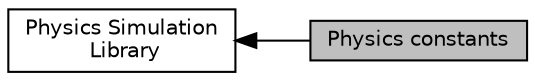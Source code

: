 digraph "Physics constants"
{
  edge [fontname="Helvetica",fontsize="10",labelfontname="Helvetica",labelfontsize="10"];
  node [fontname="Helvetica",fontsize="10",shape=record];
  rankdir=LR;
  Node1 [label="Physics Simulation\l Library",height=0.2,width=0.4,color="black", fillcolor="white", style="filled",URL="$group__physicslib.html"];
  Node0 [label="Physics constants",height=0.2,width=0.4,color="black", fillcolor="grey75", style="filled", fontcolor="black"];
  Node1->Node0 [shape=plaintext, dir="back", style="solid"];
}
